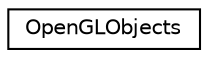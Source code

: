 digraph "Graphical Class Hierarchy"
{
  edge [fontname="Helvetica",fontsize="10",labelfontname="Helvetica",labelfontsize="10"];
  node [fontname="Helvetica",fontsize="10",shape=record];
  rankdir="LR";
  Node1 [label="OpenGLObjects",height=0.2,width=0.4,color="black", fillcolor="white", style="filled",URL="$struct_open_g_l_objects.html"];
}
